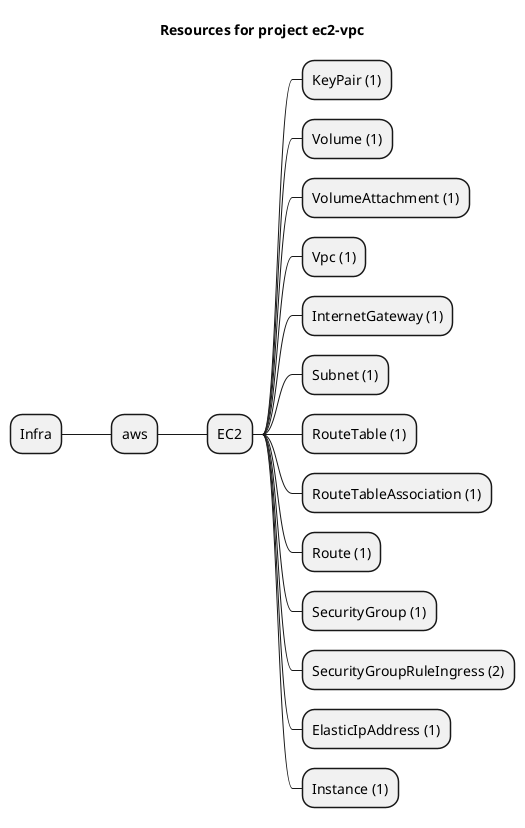 @startmindmap
title Resources for project ec2-vpc
skinparam monochrome true
+ Infra
++ aws
+++ EC2
++++ KeyPair (1)
++++ Volume (1)
++++ VolumeAttachment (1)
++++ Vpc (1)
++++ InternetGateway (1)
++++ Subnet (1)
++++ RouteTable (1)
++++ RouteTableAssociation (1)
++++ Route (1)
++++ SecurityGroup (1)
++++ SecurityGroupRuleIngress (2)
++++ ElasticIpAddress (1)
++++ Instance (1)
@endmindmap